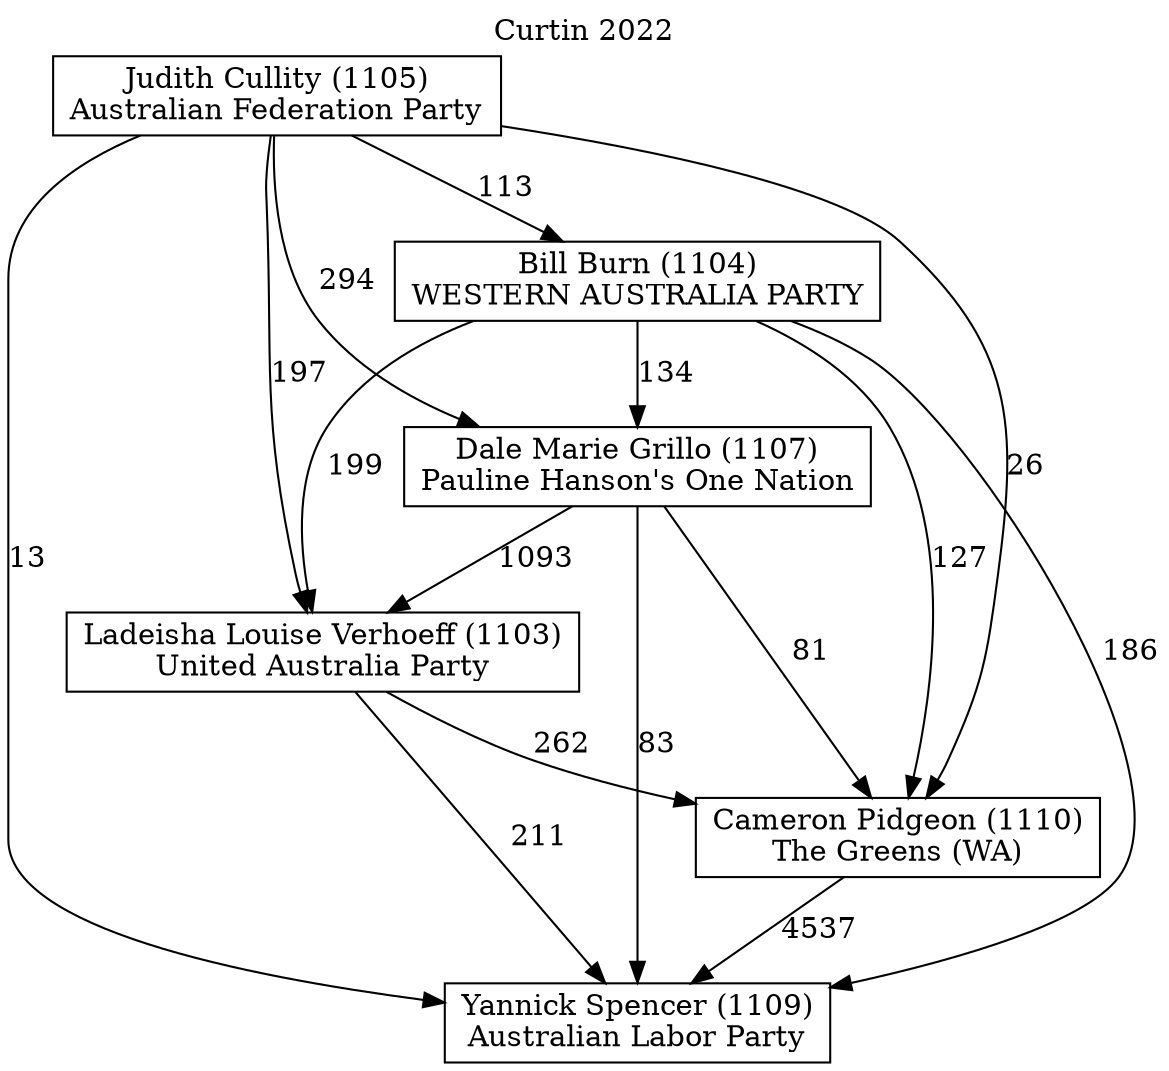 // House preference flow
digraph "Yannick Spencer (1109)_Curtin_2022" {
	graph [label="Curtin 2022" labelloc=t mclimit=10]
	node [shape=box]
	"Yannick Spencer (1109)" [label="Yannick Spencer (1109)
Australian Labor Party"]
	"Judith Cullity (1105)" [label="Judith Cullity (1105)
Australian Federation Party"]
	"Ladeisha Louise Verhoeff (1103)" [label="Ladeisha Louise Verhoeff (1103)
United Australia Party"]
	"Bill Burn (1104)" [label="Bill Burn (1104)
WESTERN AUSTRALIA PARTY"]
	"Dale Marie Grillo (1107)" [label="Dale Marie Grillo (1107)
Pauline Hanson's One Nation"]
	"Cameron Pidgeon (1110)" [label="Cameron Pidgeon (1110)
The Greens (WA)"]
	"Dale Marie Grillo (1107)" -> "Yannick Spencer (1109)" [label=83]
	"Ladeisha Louise Verhoeff (1103)" -> "Yannick Spencer (1109)" [label=211]
	"Dale Marie Grillo (1107)" -> "Cameron Pidgeon (1110)" [label=81]
	"Ladeisha Louise Verhoeff (1103)" -> "Cameron Pidgeon (1110)" [label=262]
	"Judith Cullity (1105)" -> "Cameron Pidgeon (1110)" [label=26]
	"Bill Burn (1104)" -> "Cameron Pidgeon (1110)" [label=127]
	"Judith Cullity (1105)" -> "Bill Burn (1104)" [label=113]
	"Bill Burn (1104)" -> "Dale Marie Grillo (1107)" [label=134]
	"Judith Cullity (1105)" -> "Yannick Spencer (1109)" [label=13]
	"Judith Cullity (1105)" -> "Ladeisha Louise Verhoeff (1103)" [label=197]
	"Cameron Pidgeon (1110)" -> "Yannick Spencer (1109)" [label=4537]
	"Bill Burn (1104)" -> "Yannick Spencer (1109)" [label=186]
	"Dale Marie Grillo (1107)" -> "Ladeisha Louise Verhoeff (1103)" [label=1093]
	"Bill Burn (1104)" -> "Ladeisha Louise Verhoeff (1103)" [label=199]
	"Judith Cullity (1105)" -> "Dale Marie Grillo (1107)" [label=294]
}
